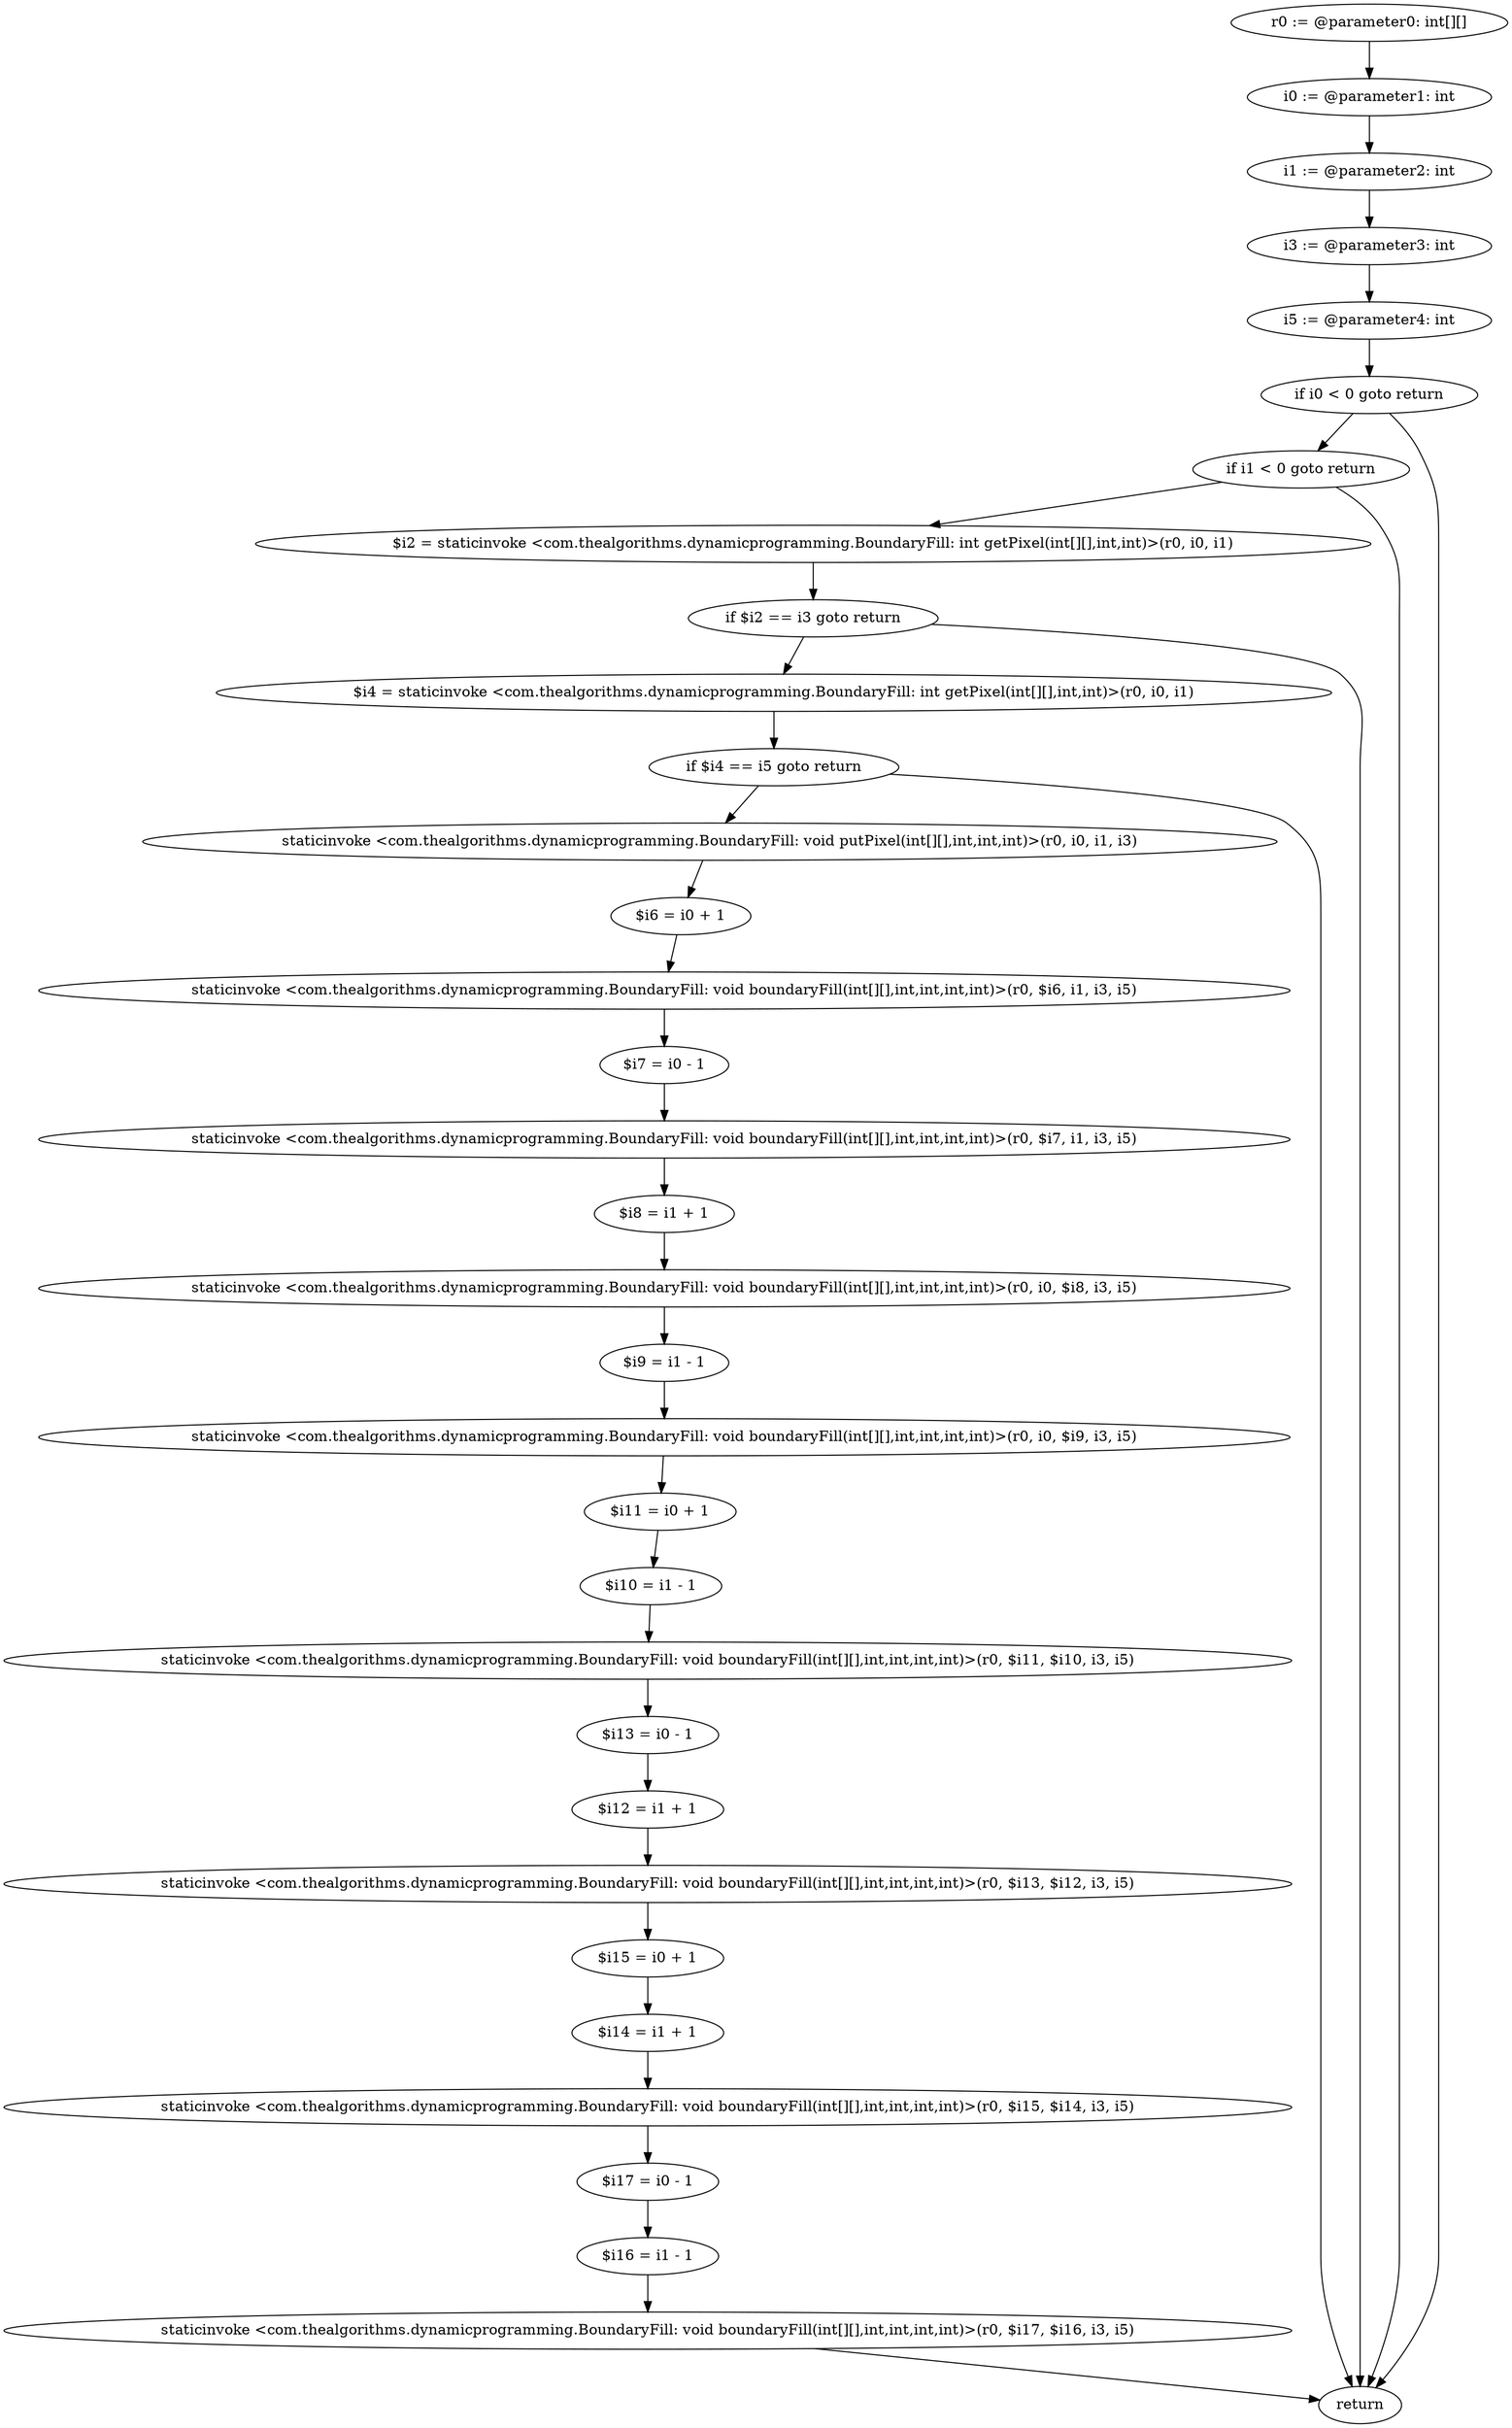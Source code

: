 digraph "unitGraph" {
    "r0 := @parameter0: int[][]"
    "i0 := @parameter1: int"
    "i1 := @parameter2: int"
    "i3 := @parameter3: int"
    "i5 := @parameter4: int"
    "if i0 < 0 goto return"
    "if i1 < 0 goto return"
    "$i2 = staticinvoke <com.thealgorithms.dynamicprogramming.BoundaryFill: int getPixel(int[][],int,int)>(r0, i0, i1)"
    "if $i2 == i3 goto return"
    "$i4 = staticinvoke <com.thealgorithms.dynamicprogramming.BoundaryFill: int getPixel(int[][],int,int)>(r0, i0, i1)"
    "if $i4 == i5 goto return"
    "staticinvoke <com.thealgorithms.dynamicprogramming.BoundaryFill: void putPixel(int[][],int,int,int)>(r0, i0, i1, i3)"
    "$i6 = i0 + 1"
    "staticinvoke <com.thealgorithms.dynamicprogramming.BoundaryFill: void boundaryFill(int[][],int,int,int,int)>(r0, $i6, i1, i3, i5)"
    "$i7 = i0 - 1"
    "staticinvoke <com.thealgorithms.dynamicprogramming.BoundaryFill: void boundaryFill(int[][],int,int,int,int)>(r0, $i7, i1, i3, i5)"
    "$i8 = i1 + 1"
    "staticinvoke <com.thealgorithms.dynamicprogramming.BoundaryFill: void boundaryFill(int[][],int,int,int,int)>(r0, i0, $i8, i3, i5)"
    "$i9 = i1 - 1"
    "staticinvoke <com.thealgorithms.dynamicprogramming.BoundaryFill: void boundaryFill(int[][],int,int,int,int)>(r0, i0, $i9, i3, i5)"
    "$i11 = i0 + 1"
    "$i10 = i1 - 1"
    "staticinvoke <com.thealgorithms.dynamicprogramming.BoundaryFill: void boundaryFill(int[][],int,int,int,int)>(r0, $i11, $i10, i3, i5)"
    "$i13 = i0 - 1"
    "$i12 = i1 + 1"
    "staticinvoke <com.thealgorithms.dynamicprogramming.BoundaryFill: void boundaryFill(int[][],int,int,int,int)>(r0, $i13, $i12, i3, i5)"
    "$i15 = i0 + 1"
    "$i14 = i1 + 1"
    "staticinvoke <com.thealgorithms.dynamicprogramming.BoundaryFill: void boundaryFill(int[][],int,int,int,int)>(r0, $i15, $i14, i3, i5)"
    "$i17 = i0 - 1"
    "$i16 = i1 - 1"
    "staticinvoke <com.thealgorithms.dynamicprogramming.BoundaryFill: void boundaryFill(int[][],int,int,int,int)>(r0, $i17, $i16, i3, i5)"
    "return"
    "r0 := @parameter0: int[][]"->"i0 := @parameter1: int";
    "i0 := @parameter1: int"->"i1 := @parameter2: int";
    "i1 := @parameter2: int"->"i3 := @parameter3: int";
    "i3 := @parameter3: int"->"i5 := @parameter4: int";
    "i5 := @parameter4: int"->"if i0 < 0 goto return";
    "if i0 < 0 goto return"->"if i1 < 0 goto return";
    "if i0 < 0 goto return"->"return";
    "if i1 < 0 goto return"->"$i2 = staticinvoke <com.thealgorithms.dynamicprogramming.BoundaryFill: int getPixel(int[][],int,int)>(r0, i0, i1)";
    "if i1 < 0 goto return"->"return";
    "$i2 = staticinvoke <com.thealgorithms.dynamicprogramming.BoundaryFill: int getPixel(int[][],int,int)>(r0, i0, i1)"->"if $i2 == i3 goto return";
    "if $i2 == i3 goto return"->"$i4 = staticinvoke <com.thealgorithms.dynamicprogramming.BoundaryFill: int getPixel(int[][],int,int)>(r0, i0, i1)";
    "if $i2 == i3 goto return"->"return";
    "$i4 = staticinvoke <com.thealgorithms.dynamicprogramming.BoundaryFill: int getPixel(int[][],int,int)>(r0, i0, i1)"->"if $i4 == i5 goto return";
    "if $i4 == i5 goto return"->"staticinvoke <com.thealgorithms.dynamicprogramming.BoundaryFill: void putPixel(int[][],int,int,int)>(r0, i0, i1, i3)";
    "if $i4 == i5 goto return"->"return";
    "staticinvoke <com.thealgorithms.dynamicprogramming.BoundaryFill: void putPixel(int[][],int,int,int)>(r0, i0, i1, i3)"->"$i6 = i0 + 1";
    "$i6 = i0 + 1"->"staticinvoke <com.thealgorithms.dynamicprogramming.BoundaryFill: void boundaryFill(int[][],int,int,int,int)>(r0, $i6, i1, i3, i5)";
    "staticinvoke <com.thealgorithms.dynamicprogramming.BoundaryFill: void boundaryFill(int[][],int,int,int,int)>(r0, $i6, i1, i3, i5)"->"$i7 = i0 - 1";
    "$i7 = i0 - 1"->"staticinvoke <com.thealgorithms.dynamicprogramming.BoundaryFill: void boundaryFill(int[][],int,int,int,int)>(r0, $i7, i1, i3, i5)";
    "staticinvoke <com.thealgorithms.dynamicprogramming.BoundaryFill: void boundaryFill(int[][],int,int,int,int)>(r0, $i7, i1, i3, i5)"->"$i8 = i1 + 1";
    "$i8 = i1 + 1"->"staticinvoke <com.thealgorithms.dynamicprogramming.BoundaryFill: void boundaryFill(int[][],int,int,int,int)>(r0, i0, $i8, i3, i5)";
    "staticinvoke <com.thealgorithms.dynamicprogramming.BoundaryFill: void boundaryFill(int[][],int,int,int,int)>(r0, i0, $i8, i3, i5)"->"$i9 = i1 - 1";
    "$i9 = i1 - 1"->"staticinvoke <com.thealgorithms.dynamicprogramming.BoundaryFill: void boundaryFill(int[][],int,int,int,int)>(r0, i0, $i9, i3, i5)";
    "staticinvoke <com.thealgorithms.dynamicprogramming.BoundaryFill: void boundaryFill(int[][],int,int,int,int)>(r0, i0, $i9, i3, i5)"->"$i11 = i0 + 1";
    "$i11 = i0 + 1"->"$i10 = i1 - 1";
    "$i10 = i1 - 1"->"staticinvoke <com.thealgorithms.dynamicprogramming.BoundaryFill: void boundaryFill(int[][],int,int,int,int)>(r0, $i11, $i10, i3, i5)";
    "staticinvoke <com.thealgorithms.dynamicprogramming.BoundaryFill: void boundaryFill(int[][],int,int,int,int)>(r0, $i11, $i10, i3, i5)"->"$i13 = i0 - 1";
    "$i13 = i0 - 1"->"$i12 = i1 + 1";
    "$i12 = i1 + 1"->"staticinvoke <com.thealgorithms.dynamicprogramming.BoundaryFill: void boundaryFill(int[][],int,int,int,int)>(r0, $i13, $i12, i3, i5)";
    "staticinvoke <com.thealgorithms.dynamicprogramming.BoundaryFill: void boundaryFill(int[][],int,int,int,int)>(r0, $i13, $i12, i3, i5)"->"$i15 = i0 + 1";
    "$i15 = i0 + 1"->"$i14 = i1 + 1";
    "$i14 = i1 + 1"->"staticinvoke <com.thealgorithms.dynamicprogramming.BoundaryFill: void boundaryFill(int[][],int,int,int,int)>(r0, $i15, $i14, i3, i5)";
    "staticinvoke <com.thealgorithms.dynamicprogramming.BoundaryFill: void boundaryFill(int[][],int,int,int,int)>(r0, $i15, $i14, i3, i5)"->"$i17 = i0 - 1";
    "$i17 = i0 - 1"->"$i16 = i1 - 1";
    "$i16 = i1 - 1"->"staticinvoke <com.thealgorithms.dynamicprogramming.BoundaryFill: void boundaryFill(int[][],int,int,int,int)>(r0, $i17, $i16, i3, i5)";
    "staticinvoke <com.thealgorithms.dynamicprogramming.BoundaryFill: void boundaryFill(int[][],int,int,int,int)>(r0, $i17, $i16, i3, i5)"->"return";
}
